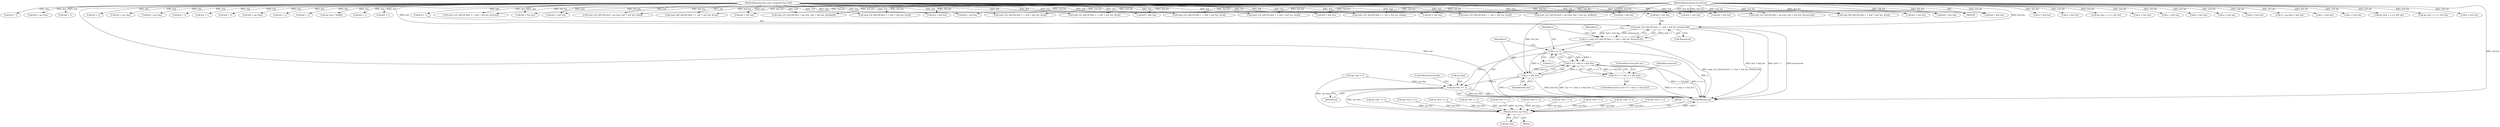 digraph "0_radare2_bd276ef2fd8ac3401e65be7c126a43175ccfbcd7@API" {
"1000889" [label="(Call,read_u32_leb128 (buf + 1, buf + buf_len, &reserved))"];
"1000102" [label="(MethodParameterIn,const unsigned char *buf)"];
"1000103" [label="(MethodParameterIn,int buf_len)"];
"1000887" [label="(Call,n = read_u32_leb128 (buf + 1, buf + buf_len, &reserved))"];
"1000901" [label="(Call,n == 1)"];
"1000900" [label="(Call,n == 1 && n < buf_len)"];
"1000899" [label="(Call,!(n == 1 && n < buf_len))"];
"1000904" [label="(Call,n < buf_len)"];
"1000921" [label="(Call,op->len += n)"];
"1001077" [label="(Return,return op->len;)"];
"1000451" [label="(Call,read_u32_leb128 (buf + 1, buf + buf_len, &count))"];
"1000951" [label="(Call,n < buf_len)"];
"1000937" [label="(Call,buf + 1)"];
"1000105" [label="(Call,op->len = 1)"];
"1000102" [label="(MethodParameterIn,const unsigned char *buf)"];
"1000684" [label="(Call,buf + op->len)"];
"1000428" [label="(Call,op->len += n)"];
"1001005" [label="(Call,buf + 1)"];
"1001078" [label="(Call,op->len)"];
"1000887" [label="(Call,n = read_u32_leb128 (buf + 1, buf + buf_len, &reserved))"];
"1000307" [label="(Call,n < buf_len)"];
"1000901" [label="(Call,n == 1)"];
"1000974" [label="(Call,buf + buf_len)"];
"1000811" [label="(Call,read_u32_leb128 (buf + 1, buf + buf_len, &flag))"];
"1000906" [label="(Identifier,buf_len)"];
"1000103" [label="(MethodParameterIn,int buf_len)"];
"1000893" [label="(Call,buf + buf_len)"];
"1001045" [label="(Call,buf + 1)"];
"1000382" [label="(Call,op->len += n)"];
"1000903" [label="(Literal,1)"];
"1000898" [label="(ControlStructure,if (!(n == 1 && n < buf_len)))"];
"1000989" [label="(Call,op->len += n)"];
"1001008" [label="(Call,buf + buf_len)"];
"1000907" [label="(ControlStructure,goto err;)"];
"1000838" [label="(Call,buf + op->len)"];
"1000539" [label="(Call,buf + buf_len)"];
"1000517" [label="(Call,op->len + n <= buf_len)"];
"1000661" [label="(Call,buf + buf_len)"];
"1001044" [label="(Call,read_u64_leb128 (buf + 1, buf + buf_len, &val))"];
"1000889" [label="(Call,read_u32_leb128 (buf + 1, buf + buf_len, &reserved))"];
"1000936" [label="(Call,read_i32_leb128 (buf + 1, buf + buf_len, &val))"];
"1000689" [label="(Call,buf + buf_len)"];
"1001019" [label="(Call,n < buf_len)"];
"1000900" [label="(Call,n == 1 && n < buf_len)"];
"1000672" [label="(Call,n < buf_len)"];
"1000756" [label="(Call,n < buf_len)"];
"1000826" [label="(Call,n < buf_len)"];
"1000722" [label="(Call,op->len += n)"];
"1000657" [label="(Call,read_u32_leb128 (buf + 1, buf + buf_len, &val))"];
"1000925" [label="(Identifier,n)"];
"1001048" [label="(Call,buf + buf_len)"];
"1000881" [label="(Block,)"];
"1000971" [label="(Call,buf + 1)"];
"1000110" [label="(Call,op->op = buf[0])"];
"1000403" [label="(Call,buf + buf_len)"];
"1000683" [label="(Call,read_u32_leb128 (buf + op->len, buf + buf_len, &reserved))"];
"1000815" [label="(Call,buf + buf_len)"];
"1000745" [label="(Call,buf + buf_len)"];
"1000904" [label="(Call,n < buf_len)"];
"1001059" [label="(Call,n < buf_len)"];
"1000400" [label="(Call,buf + 1)"];
"1001069" [label="(Call,op->len += n)"];
"1000843" [label="(Call,buf + buf_len)"];
"1001077" [label="(Return,return op->len;)"];
"1000550" [label="(Call,n + op->len < buf_len)"];
"1000921" [label="(Call,op->len += n)"];
"1000104" [label="(Block,)"];
"1000890" [label="(Call,buf + 1)"];
"1000926" [label="(ControlStructure,break;)"];
"1000812" [label="(Call,buf + 1)"];
"1000896" [label="(Call,&reserved)"];
"1000414" [label="(Call,n < buf_len)"];
"1000533" [label="(Call,read_u32_leb128 (buf + op->len, buf + buf_len, &def))"];
"1000899" [label="(Call,!(n == 1 && n < buf_len))"];
"1000770" [label="(Call,op->len += n)"];
"1000940" [label="(Call,buf + buf_len)"];
"1000909" [label="(Identifier,reserved)"];
"1000502" [label="(Call,read_u32_leb128 (buf + op->len, buf + buf_len, &table[i]))"];
"1000905" [label="(Identifier,n)"];
"1000508" [label="(Call,buf + buf_len)"];
"1000293" [label="(Call,buf + 1)"];
"1001004" [label="(Call,read_u32_leb128 (buf + 1, buf + buf_len, &val))"];
"1000955" [label="(Call,op->len += n)"];
"1001029" [label="(Call,op->len += n)"];
"1000873" [label="(Call,op->len += n)"];
"1000292" [label="(Call,read_i32_leb128 (buf + 1, buf + buf_len, &val))"];
"1000399" [label="(Call,read_u32_leb128 (buf + 1, buf + buf_len, &val))"];
"1001097" [label="(MethodReturn,int)"];
"1000466" [label="(Call,n < buf_len)"];
"1000922" [label="(Call,op->len)"];
"1000700" [label="(Call,op->len + n <= buf_len)"];
"1000296" [label="(Call,buf + buf_len)"];
"1000503" [label="(Call,buf + op->len)"];
"1000902" [label="(Identifier,n)"];
"1000741" [label="(Call,read_u32_leb128 (buf + 1, buf + buf_len, &val))"];
"1000837" [label="(Call,read_u32_leb128 (buf + op->len, buf + buf_len, &offset))"];
"1000888" [label="(Identifier,n)"];
"1000455" [label="(Call,buf + buf_len)"];
"1000970" [label="(Call,read_i64_leb128 (buf + 1, buf + buf_len, &val))"];
"1000452" [label="(Call,buf + 1)"];
"1000854" [label="(Call,op->len + n <= buf_len)"];
"1000985" [label="(Call,n < buf_len)"];
"1000559" [label="(Call,op->len += n)"];
"1000658" [label="(Call,buf + 1)"];
"1000534" [label="(Call,buf + op->len)"];
"1000742" [label="(Call,buf + 1)"];
"1000889" -> "1000887"  [label="AST: "];
"1000889" -> "1000896"  [label="CFG: "];
"1000890" -> "1000889"  [label="AST: "];
"1000893" -> "1000889"  [label="AST: "];
"1000896" -> "1000889"  [label="AST: "];
"1000887" -> "1000889"  [label="CFG: "];
"1000889" -> "1001097"  [label="DDG: buf + buf_len"];
"1000889" -> "1001097"  [label="DDG: buf + 1"];
"1000889" -> "1001097"  [label="DDG: &reserved"];
"1000889" -> "1000887"  [label="DDG: buf + 1"];
"1000889" -> "1000887"  [label="DDG: buf + buf_len"];
"1000889" -> "1000887"  [label="DDG: &reserved"];
"1000102" -> "1000889"  [label="DDG: buf"];
"1000103" -> "1000889"  [label="DDG: buf_len"];
"1000102" -> "1000100"  [label="AST: "];
"1000102" -> "1001097"  [label="DDG: buf"];
"1000102" -> "1000110"  [label="DDG: buf"];
"1000102" -> "1000292"  [label="DDG: buf"];
"1000102" -> "1000293"  [label="DDG: buf"];
"1000102" -> "1000296"  [label="DDG: buf"];
"1000102" -> "1000399"  [label="DDG: buf"];
"1000102" -> "1000400"  [label="DDG: buf"];
"1000102" -> "1000403"  [label="DDG: buf"];
"1000102" -> "1000451"  [label="DDG: buf"];
"1000102" -> "1000452"  [label="DDG: buf"];
"1000102" -> "1000455"  [label="DDG: buf"];
"1000102" -> "1000502"  [label="DDG: buf"];
"1000102" -> "1000503"  [label="DDG: buf"];
"1000102" -> "1000508"  [label="DDG: buf"];
"1000102" -> "1000533"  [label="DDG: buf"];
"1000102" -> "1000534"  [label="DDG: buf"];
"1000102" -> "1000539"  [label="DDG: buf"];
"1000102" -> "1000657"  [label="DDG: buf"];
"1000102" -> "1000658"  [label="DDG: buf"];
"1000102" -> "1000661"  [label="DDG: buf"];
"1000102" -> "1000683"  [label="DDG: buf"];
"1000102" -> "1000684"  [label="DDG: buf"];
"1000102" -> "1000689"  [label="DDG: buf"];
"1000102" -> "1000741"  [label="DDG: buf"];
"1000102" -> "1000742"  [label="DDG: buf"];
"1000102" -> "1000745"  [label="DDG: buf"];
"1000102" -> "1000811"  [label="DDG: buf"];
"1000102" -> "1000812"  [label="DDG: buf"];
"1000102" -> "1000815"  [label="DDG: buf"];
"1000102" -> "1000837"  [label="DDG: buf"];
"1000102" -> "1000838"  [label="DDG: buf"];
"1000102" -> "1000843"  [label="DDG: buf"];
"1000102" -> "1000890"  [label="DDG: buf"];
"1000102" -> "1000893"  [label="DDG: buf"];
"1000102" -> "1000936"  [label="DDG: buf"];
"1000102" -> "1000937"  [label="DDG: buf"];
"1000102" -> "1000940"  [label="DDG: buf"];
"1000102" -> "1000970"  [label="DDG: buf"];
"1000102" -> "1000971"  [label="DDG: buf"];
"1000102" -> "1000974"  [label="DDG: buf"];
"1000102" -> "1001004"  [label="DDG: buf"];
"1000102" -> "1001005"  [label="DDG: buf"];
"1000102" -> "1001008"  [label="DDG: buf"];
"1000102" -> "1001044"  [label="DDG: buf"];
"1000102" -> "1001045"  [label="DDG: buf"];
"1000102" -> "1001048"  [label="DDG: buf"];
"1000103" -> "1000100"  [label="AST: "];
"1000103" -> "1001097"  [label="DDG: buf_len"];
"1000103" -> "1000292"  [label="DDG: buf_len"];
"1000103" -> "1000296"  [label="DDG: buf_len"];
"1000103" -> "1000307"  [label="DDG: buf_len"];
"1000103" -> "1000399"  [label="DDG: buf_len"];
"1000103" -> "1000403"  [label="DDG: buf_len"];
"1000103" -> "1000414"  [label="DDG: buf_len"];
"1000103" -> "1000451"  [label="DDG: buf_len"];
"1000103" -> "1000455"  [label="DDG: buf_len"];
"1000103" -> "1000466"  [label="DDG: buf_len"];
"1000103" -> "1000502"  [label="DDG: buf_len"];
"1000103" -> "1000508"  [label="DDG: buf_len"];
"1000103" -> "1000517"  [label="DDG: buf_len"];
"1000103" -> "1000533"  [label="DDG: buf_len"];
"1000103" -> "1000539"  [label="DDG: buf_len"];
"1000103" -> "1000550"  [label="DDG: buf_len"];
"1000103" -> "1000657"  [label="DDG: buf_len"];
"1000103" -> "1000661"  [label="DDG: buf_len"];
"1000103" -> "1000672"  [label="DDG: buf_len"];
"1000103" -> "1000683"  [label="DDG: buf_len"];
"1000103" -> "1000689"  [label="DDG: buf_len"];
"1000103" -> "1000700"  [label="DDG: buf_len"];
"1000103" -> "1000741"  [label="DDG: buf_len"];
"1000103" -> "1000745"  [label="DDG: buf_len"];
"1000103" -> "1000756"  [label="DDG: buf_len"];
"1000103" -> "1000811"  [label="DDG: buf_len"];
"1000103" -> "1000815"  [label="DDG: buf_len"];
"1000103" -> "1000826"  [label="DDG: buf_len"];
"1000103" -> "1000837"  [label="DDG: buf_len"];
"1000103" -> "1000843"  [label="DDG: buf_len"];
"1000103" -> "1000854"  [label="DDG: buf_len"];
"1000103" -> "1000893"  [label="DDG: buf_len"];
"1000103" -> "1000904"  [label="DDG: buf_len"];
"1000103" -> "1000936"  [label="DDG: buf_len"];
"1000103" -> "1000940"  [label="DDG: buf_len"];
"1000103" -> "1000951"  [label="DDG: buf_len"];
"1000103" -> "1000970"  [label="DDG: buf_len"];
"1000103" -> "1000974"  [label="DDG: buf_len"];
"1000103" -> "1000985"  [label="DDG: buf_len"];
"1000103" -> "1001004"  [label="DDG: buf_len"];
"1000103" -> "1001008"  [label="DDG: buf_len"];
"1000103" -> "1001019"  [label="DDG: buf_len"];
"1000103" -> "1001044"  [label="DDG: buf_len"];
"1000103" -> "1001048"  [label="DDG: buf_len"];
"1000103" -> "1001059"  [label="DDG: buf_len"];
"1000887" -> "1000881"  [label="AST: "];
"1000888" -> "1000887"  [label="AST: "];
"1000902" -> "1000887"  [label="CFG: "];
"1000887" -> "1001097"  [label="DDG: read_u32_leb128 (buf + 1, buf + buf_len, &reserved)"];
"1000887" -> "1000901"  [label="DDG: n"];
"1000901" -> "1000900"  [label="AST: "];
"1000901" -> "1000903"  [label="CFG: "];
"1000902" -> "1000901"  [label="AST: "];
"1000903" -> "1000901"  [label="AST: "];
"1000905" -> "1000901"  [label="CFG: "];
"1000900" -> "1000901"  [label="CFG: "];
"1000901" -> "1001097"  [label="DDG: n"];
"1000901" -> "1000900"  [label="DDG: n"];
"1000901" -> "1000900"  [label="DDG: 1"];
"1000901" -> "1000904"  [label="DDG: n"];
"1000901" -> "1000921"  [label="DDG: n"];
"1000900" -> "1000899"  [label="AST: "];
"1000900" -> "1000904"  [label="CFG: "];
"1000904" -> "1000900"  [label="AST: "];
"1000899" -> "1000900"  [label="CFG: "];
"1000900" -> "1001097"  [label="DDG: n < buf_len"];
"1000900" -> "1001097"  [label="DDG: n == 1"];
"1000900" -> "1000899"  [label="DDG: n == 1"];
"1000900" -> "1000899"  [label="DDG: n < buf_len"];
"1000904" -> "1000900"  [label="DDG: n"];
"1000904" -> "1000900"  [label="DDG: buf_len"];
"1000899" -> "1000898"  [label="AST: "];
"1000907" -> "1000899"  [label="CFG: "];
"1000909" -> "1000899"  [label="CFG: "];
"1000899" -> "1001097"  [label="DDG: !(n == 1 && n < buf_len)"];
"1000899" -> "1001097"  [label="DDG: n == 1 && n < buf_len"];
"1000904" -> "1000906"  [label="CFG: "];
"1000905" -> "1000904"  [label="AST: "];
"1000906" -> "1000904"  [label="AST: "];
"1000904" -> "1001097"  [label="DDG: n"];
"1000904" -> "1001097"  [label="DDG: buf_len"];
"1000904" -> "1000921"  [label="DDG: n"];
"1000921" -> "1000881"  [label="AST: "];
"1000921" -> "1000925"  [label="CFG: "];
"1000922" -> "1000921"  [label="AST: "];
"1000925" -> "1000921"  [label="AST: "];
"1000926" -> "1000921"  [label="CFG: "];
"1000921" -> "1001097"  [label="DDG: n"];
"1000921" -> "1001097"  [label="DDG: op->len"];
"1000105" -> "1000921"  [label="DDG: op->len"];
"1000921" -> "1001077"  [label="DDG: op->len"];
"1001077" -> "1000104"  [label="AST: "];
"1001077" -> "1001078"  [label="CFG: "];
"1001078" -> "1001077"  [label="AST: "];
"1001097" -> "1001077"  [label="CFG: "];
"1001077" -> "1001097"  [label="DDG: <RET>"];
"1000559" -> "1001077"  [label="DDG: op->len"];
"1000989" -> "1001077"  [label="DDG: op->len"];
"1001029" -> "1001077"  [label="DDG: op->len"];
"1001069" -> "1001077"  [label="DDG: op->len"];
"1000722" -> "1001077"  [label="DDG: op->len"];
"1000382" -> "1001077"  [label="DDG: op->len"];
"1000873" -> "1001077"  [label="DDG: op->len"];
"1000955" -> "1001077"  [label="DDG: op->len"];
"1000428" -> "1001077"  [label="DDG: op->len"];
"1000770" -> "1001077"  [label="DDG: op->len"];
"1000105" -> "1001077"  [label="DDG: op->len"];
}
